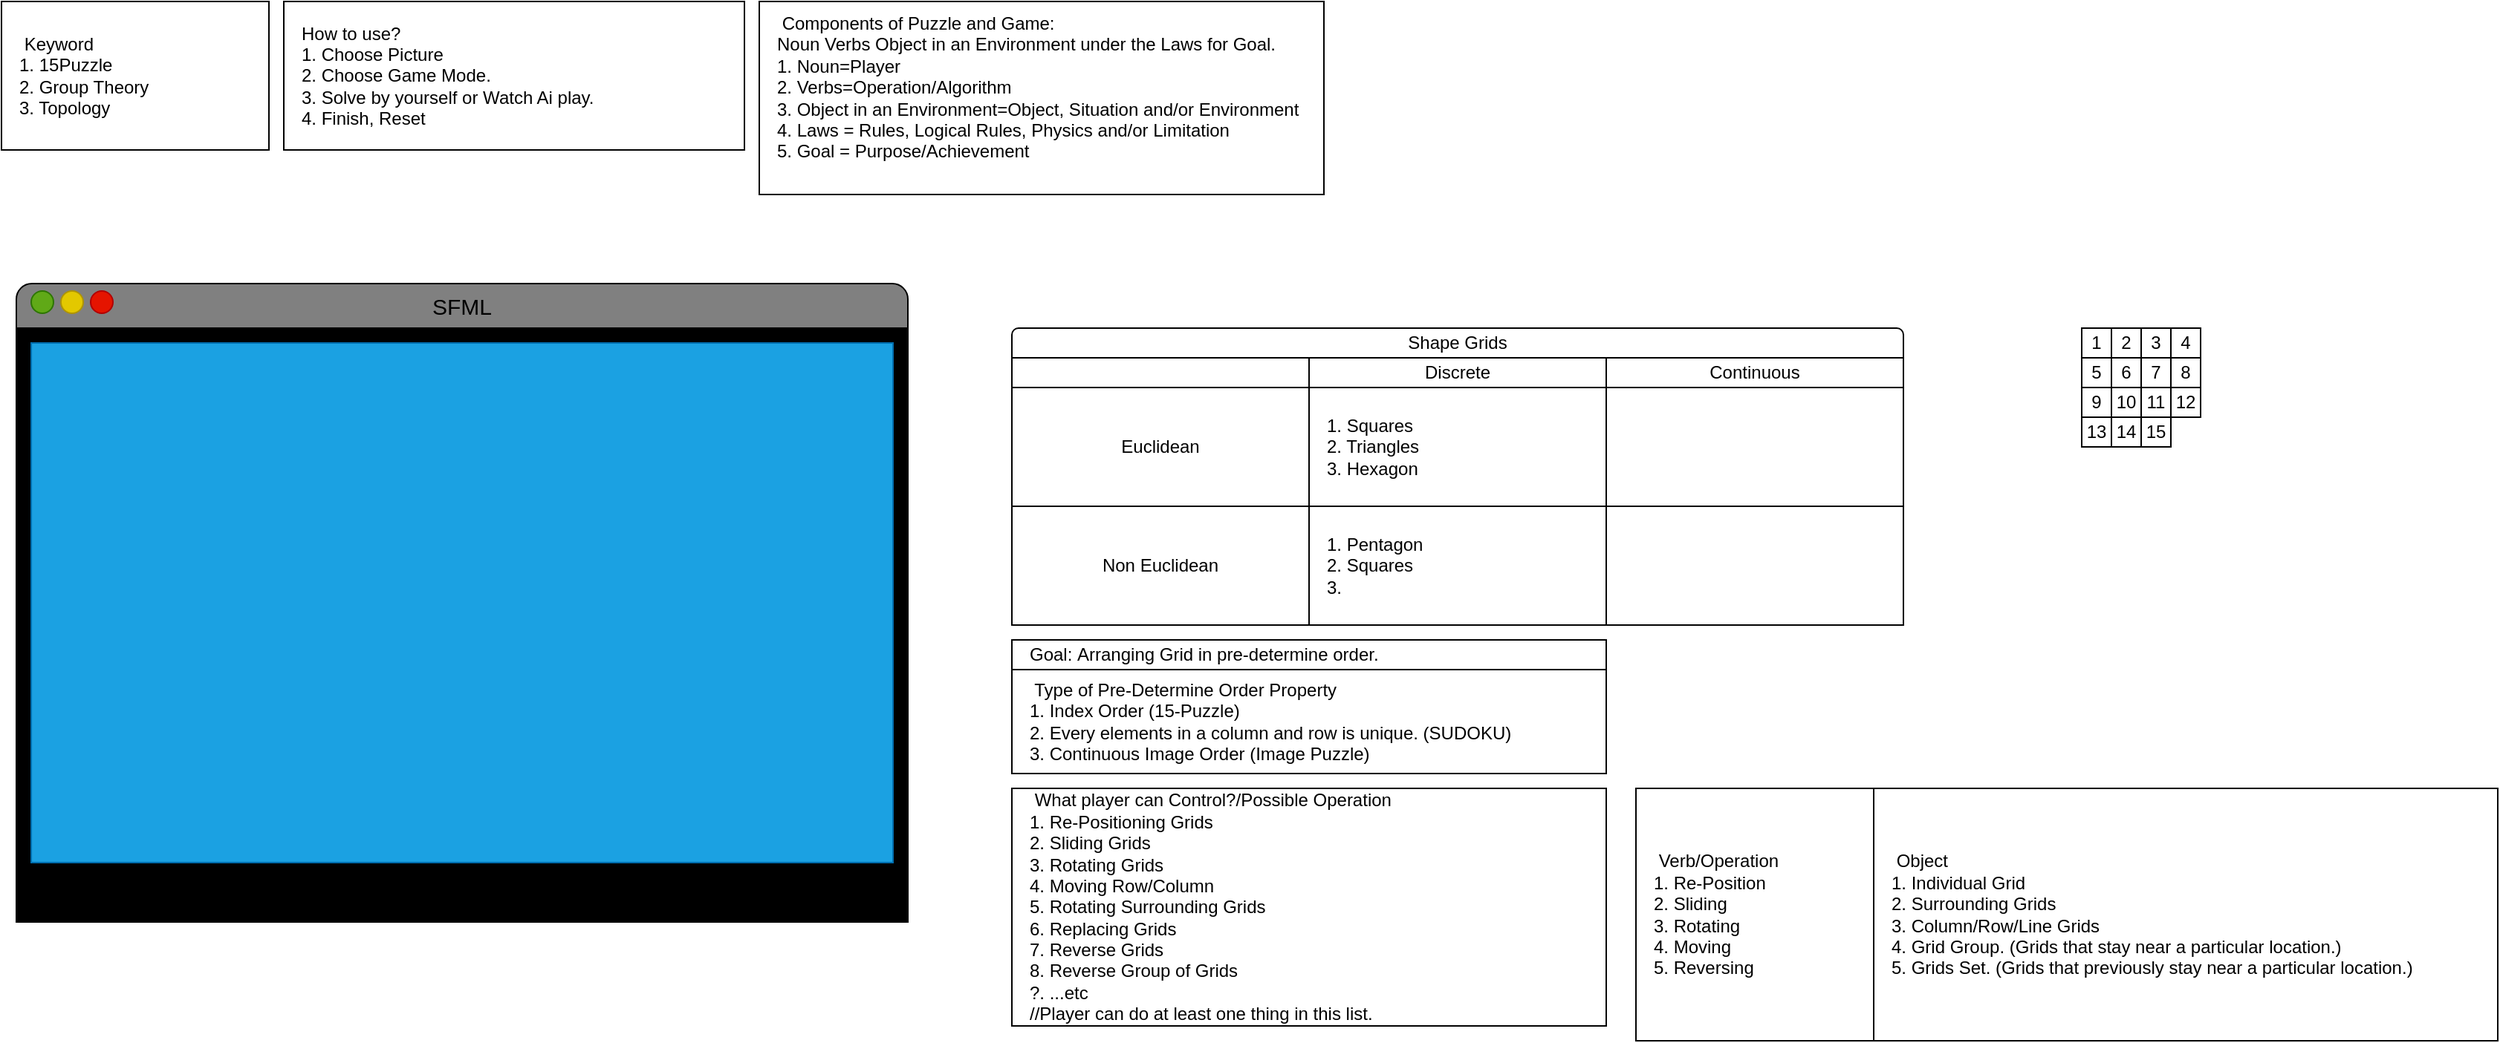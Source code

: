 <mxfile version="17.4.0" type="github">
  <diagram id="6oDgEVkb3G0dYZt31TxD" name="Page-1">
    <mxGraphModel dx="1554" dy="897" grid="1" gridSize="10" guides="1" tooltips="1" connect="1" arrows="1" fold="1" page="1" pageScale="1" pageWidth="850" pageHeight="1100" math="0" shadow="0">
      <root>
        <mxCell id="0" />
        <mxCell id="1" parent="0" />
        <mxCell id="2gLC2EfKz5ei1ZDdkJLl-1" value="&lt;span style=&quot;white-space: pre&quot;&gt; Keyword&lt;br&gt;1. 15Puzzle&lt;br&gt;2. Group Theory&lt;br/&gt;3. Topology&lt;br&gt;&lt;/span&gt;" style="rounded=0;whiteSpace=wrap;html=1;align=left;spacingLeft=10;" parent="1" vertex="1">
          <mxGeometry x="80" y="220" width="180" height="100" as="geometry" />
        </mxCell>
        <mxCell id="2gLC2EfKz5ei1ZDdkJLl-31" value="&lt;span style=&quot;white-space: pre&quot;&gt; What player can Control?/Possible Operation&lt;br&gt;1. Re-Positioning Grids&lt;br&gt;2. Sliding Grids&lt;br&gt;3. Rotating Grids&lt;br&gt;4. Moving Row/Column&lt;br&gt;5. Rotating Surrounding Grids&lt;br&gt;6. Replacing Grids&lt;br&gt;7. Reverse Grids&lt;br&gt;8. Reverse Group of Grids&lt;br&gt;?. ...etc&lt;br&gt;//Player can do at least one thing in this list.&lt;br&gt;&lt;/span&gt;" style="rounded=0;whiteSpace=wrap;html=1;fontSize=12;fillColor=#FFFFFF;align=left;spacingLeft=10;" parent="1" vertex="1">
          <mxGeometry x="760" y="750" width="400" height="160" as="geometry" />
        </mxCell>
        <mxCell id="2gLC2EfKz5ei1ZDdkJLl-32" value="" style="group" parent="1" vertex="1" connectable="0">
          <mxGeometry x="760" y="650" width="400" height="90" as="geometry" />
        </mxCell>
        <mxCell id="2gLC2EfKz5ei1ZDdkJLl-29" value="Goal:&amp;nbsp;Arranging Grid in pre-determine order." style="rounded=0;whiteSpace=wrap;html=1;fontSize=12;fillColor=#FFFFFF;align=left;spacingLeft=10;" parent="2gLC2EfKz5ei1ZDdkJLl-32" vertex="1">
          <mxGeometry width="400" height="20" as="geometry" />
        </mxCell>
        <mxCell id="2gLC2EfKz5ei1ZDdkJLl-30" value="&lt;span style=&quot;white-space: pre&quot;&gt; Type of Pre-Determine Order Property&lt;/span&gt;&lt;br style=&quot;font-size: 12px&quot;&gt;&lt;span style=&quot;white-space: pre&quot;&gt;1. Index Order (15-Puzzle)&lt;/span&gt;&lt;br&gt;&lt;span style=&quot;white-space: pre&quot;&gt;2. Every elements in a column and row is unique. (SUDOKU)&lt;/span&gt;&lt;br style=&quot;font-size: 12px&quot;&gt;&lt;span style=&quot;white-space: pre&quot;&gt;3. Continuous Image Order (Image Puzzle)&lt;br&gt;&lt;/span&gt;" style="rounded=0;whiteSpace=wrap;html=1;fontSize=12;fillColor=#FFFFFF;align=left;spacingLeft=10;" parent="2gLC2EfKz5ei1ZDdkJLl-32" vertex="1">
          <mxGeometry y="20" width="400" height="70" as="geometry" />
        </mxCell>
        <mxCell id="2gLC2EfKz5ei1ZDdkJLl-33" value="" style="group" parent="1" vertex="1" connectable="0">
          <mxGeometry x="760" y="440" width="600" height="200" as="geometry" />
        </mxCell>
        <mxCell id="2gLC2EfKz5ei1ZDdkJLl-28" value="Shape Grids" style="rounded=1;whiteSpace=wrap;html=1;fontSize=12;fillColor=#FFFFFF;spacingTop=-10;" parent="2gLC2EfKz5ei1ZDdkJLl-33" vertex="1">
          <mxGeometry width="600" height="30" as="geometry" />
        </mxCell>
        <mxCell id="2gLC2EfKz5ei1ZDdkJLl-19" value="Discrete" style="rounded=0;whiteSpace=wrap;html=1;fontSize=12;fillColor=#FFFFFF;" parent="2gLC2EfKz5ei1ZDdkJLl-33" vertex="1">
          <mxGeometry x="200" y="20" width="200" height="20" as="geometry" />
        </mxCell>
        <mxCell id="2gLC2EfKz5ei1ZDdkJLl-20" value="Continuous" style="rounded=0;whiteSpace=wrap;html=1;fontSize=12;fillColor=#FFFFFF;" parent="2gLC2EfKz5ei1ZDdkJLl-33" vertex="1">
          <mxGeometry x="400" y="20" width="200" height="20" as="geometry" />
        </mxCell>
        <mxCell id="2gLC2EfKz5ei1ZDdkJLl-21" value="Euclidean" style="rounded=0;whiteSpace=wrap;html=1;fontSize=12;fillColor=#FFFFFF;" parent="2gLC2EfKz5ei1ZDdkJLl-33" vertex="1">
          <mxGeometry y="40" width="200" height="80" as="geometry" />
        </mxCell>
        <mxCell id="2gLC2EfKz5ei1ZDdkJLl-22" value="Non Euclidean" style="rounded=0;whiteSpace=wrap;html=1;fontSize=12;fillColor=#FFFFFF;" parent="2gLC2EfKz5ei1ZDdkJLl-33" vertex="1">
          <mxGeometry y="120" width="200" height="80" as="geometry" />
        </mxCell>
        <mxCell id="2gLC2EfKz5ei1ZDdkJLl-23" value="1. Squares&lt;br style=&quot;font-size: 12px;&quot;&gt;2. Triangles&lt;br style=&quot;font-size: 12px;&quot;&gt;3. Hexagon" style="rounded=0;whiteSpace=wrap;html=1;fontSize=12;fillColor=#FFFFFF;align=left;spacingLeft=10;" parent="2gLC2EfKz5ei1ZDdkJLl-33" vertex="1">
          <mxGeometry x="200" y="40" width="200" height="80" as="geometry" />
        </mxCell>
        <mxCell id="2gLC2EfKz5ei1ZDdkJLl-24" value="1. Pentagon&lt;br style=&quot;font-size: 12px;&quot;&gt;2. Squares&lt;br style=&quot;font-size: 12px;&quot;&gt;3.&amp;nbsp;" style="rounded=0;whiteSpace=wrap;html=1;fontSize=12;fillColor=#FFFFFF;align=left;spacingLeft=10;" parent="2gLC2EfKz5ei1ZDdkJLl-33" vertex="1">
          <mxGeometry x="200" y="120" width="200" height="80" as="geometry" />
        </mxCell>
        <mxCell id="2gLC2EfKz5ei1ZDdkJLl-25" value="" style="rounded=0;whiteSpace=wrap;html=1;fontSize=12;fillColor=#FFFFFF;align=left;spacingLeft=10;" parent="2gLC2EfKz5ei1ZDdkJLl-33" vertex="1">
          <mxGeometry x="400" y="40" width="200" height="80" as="geometry" />
        </mxCell>
        <mxCell id="2gLC2EfKz5ei1ZDdkJLl-26" value="" style="rounded=0;whiteSpace=wrap;html=1;fontSize=12;fillColor=#FFFFFF;align=left;spacingLeft=10;" parent="2gLC2EfKz5ei1ZDdkJLl-33" vertex="1">
          <mxGeometry x="400" y="120" width="200" height="80" as="geometry" />
        </mxCell>
        <mxCell id="2gLC2EfKz5ei1ZDdkJLl-27" value="" style="rounded=0;whiteSpace=wrap;html=1;fontSize=12;fillColor=#FFFFFF;" parent="2gLC2EfKz5ei1ZDdkJLl-33" vertex="1">
          <mxGeometry y="20" width="200" height="20" as="geometry" />
        </mxCell>
        <mxCell id="2gLC2EfKz5ei1ZDdkJLl-34" value="" style="group" parent="1" vertex="1" connectable="0">
          <mxGeometry x="90" y="410" width="600" height="430" as="geometry" />
        </mxCell>
        <mxCell id="2gLC2EfKz5ei1ZDdkJLl-5" value="" style="rounded=1;whiteSpace=wrap;html=1;fillColor=#808080;" parent="2gLC2EfKz5ei1ZDdkJLl-34" vertex="1">
          <mxGeometry width="600" height="70" as="geometry" />
        </mxCell>
        <mxCell id="2gLC2EfKz5ei1ZDdkJLl-2" value="" style="rounded=0;whiteSpace=wrap;html=1;fillColor=#000000;" parent="2gLC2EfKz5ei1ZDdkJLl-34" vertex="1">
          <mxGeometry y="30" width="600" height="400" as="geometry" />
        </mxCell>
        <mxCell id="2gLC2EfKz5ei1ZDdkJLl-6" value="" style="rounded=0;whiteSpace=wrap;html=1;fillColor=#1ba1e2;strokeColor=#006EAF;fontColor=#ffffff;" parent="2gLC2EfKz5ei1ZDdkJLl-34" vertex="1">
          <mxGeometry x="10" y="40" width="580" height="350" as="geometry" />
        </mxCell>
        <mxCell id="2gLC2EfKz5ei1ZDdkJLl-8" value="SFML" style="text;html=1;strokeColor=none;fillColor=none;align=center;verticalAlign=middle;whiteSpace=wrap;rounded=0;fontSize=15;" parent="2gLC2EfKz5ei1ZDdkJLl-34" vertex="1">
          <mxGeometry x="270" width="60" height="30" as="geometry" />
        </mxCell>
        <mxCell id="2gLC2EfKz5ei1ZDdkJLl-9" value="" style="ellipse;whiteSpace=wrap;html=1;aspect=fixed;fillColor=#60a917;fontColor=#ffffff;strokeColor=#2D7600;" parent="2gLC2EfKz5ei1ZDdkJLl-34" vertex="1">
          <mxGeometry x="10" y="5" width="15" height="15" as="geometry" />
        </mxCell>
        <mxCell id="2gLC2EfKz5ei1ZDdkJLl-10" value="" style="ellipse;whiteSpace=wrap;html=1;aspect=fixed;fillColor=#e3c800;fontColor=#000000;strokeColor=#B09500;" parent="2gLC2EfKz5ei1ZDdkJLl-34" vertex="1">
          <mxGeometry x="30" y="5" width="15" height="15" as="geometry" />
        </mxCell>
        <mxCell id="2gLC2EfKz5ei1ZDdkJLl-11" value="" style="ellipse;whiteSpace=wrap;html=1;aspect=fixed;fillColor=#e51400;fontColor=#ffffff;strokeColor=#B20000;" parent="2gLC2EfKz5ei1ZDdkJLl-34" vertex="1">
          <mxGeometry x="50" y="5" width="15" height="15" as="geometry" />
        </mxCell>
        <mxCell id="2gLC2EfKz5ei1ZDdkJLl-61" value="" style="group" parent="1" vertex="1" connectable="0">
          <mxGeometry x="1480" y="440" width="80" height="80" as="geometry" />
        </mxCell>
        <mxCell id="2gLC2EfKz5ei1ZDdkJLl-37" value="1" style="whiteSpace=wrap;html=1;aspect=fixed;fontSize=12;fillColor=#FFFFFF;" parent="2gLC2EfKz5ei1ZDdkJLl-61" vertex="1">
          <mxGeometry width="20" height="20" as="geometry" />
        </mxCell>
        <mxCell id="2gLC2EfKz5ei1ZDdkJLl-39" value="2" style="whiteSpace=wrap;html=1;aspect=fixed;fontSize=12;fillColor=#FFFFFF;" parent="2gLC2EfKz5ei1ZDdkJLl-61" vertex="1">
          <mxGeometry x="20" width="20" height="20" as="geometry" />
        </mxCell>
        <mxCell id="2gLC2EfKz5ei1ZDdkJLl-40" value="3" style="whiteSpace=wrap;html=1;aspect=fixed;fontSize=12;fillColor=#FFFFFF;" parent="2gLC2EfKz5ei1ZDdkJLl-61" vertex="1">
          <mxGeometry x="40" width="20" height="20" as="geometry" />
        </mxCell>
        <mxCell id="2gLC2EfKz5ei1ZDdkJLl-41" value="4" style="whiteSpace=wrap;html=1;aspect=fixed;fontSize=12;fillColor=#FFFFFF;" parent="2gLC2EfKz5ei1ZDdkJLl-61" vertex="1">
          <mxGeometry x="60" width="20" height="20" as="geometry" />
        </mxCell>
        <mxCell id="2gLC2EfKz5ei1ZDdkJLl-42" value="5" style="whiteSpace=wrap;html=1;aspect=fixed;fontSize=12;fillColor=#FFFFFF;" parent="2gLC2EfKz5ei1ZDdkJLl-61" vertex="1">
          <mxGeometry y="20" width="20" height="20" as="geometry" />
        </mxCell>
        <mxCell id="2gLC2EfKz5ei1ZDdkJLl-43" value="6" style="whiteSpace=wrap;html=1;aspect=fixed;fontSize=12;fillColor=#FFFFFF;" parent="2gLC2EfKz5ei1ZDdkJLl-61" vertex="1">
          <mxGeometry x="20" y="20" width="20" height="20" as="geometry" />
        </mxCell>
        <mxCell id="2gLC2EfKz5ei1ZDdkJLl-51" value="7" style="whiteSpace=wrap;html=1;aspect=fixed;fontSize=12;fillColor=#FFFFFF;" parent="2gLC2EfKz5ei1ZDdkJLl-61" vertex="1">
          <mxGeometry x="40" y="20" width="20" height="20" as="geometry" />
        </mxCell>
        <mxCell id="2gLC2EfKz5ei1ZDdkJLl-52" value="8" style="whiteSpace=wrap;html=1;aspect=fixed;fontSize=12;fillColor=#FFFFFF;" parent="2gLC2EfKz5ei1ZDdkJLl-61" vertex="1">
          <mxGeometry x="60" y="20" width="20" height="20" as="geometry" />
        </mxCell>
        <mxCell id="2gLC2EfKz5ei1ZDdkJLl-54" value="15" style="whiteSpace=wrap;html=1;aspect=fixed;fontSize=12;fillColor=#FFFFFF;" parent="2gLC2EfKz5ei1ZDdkJLl-61" vertex="1">
          <mxGeometry x="40" y="60" width="20" height="20" as="geometry" />
        </mxCell>
        <mxCell id="2gLC2EfKz5ei1ZDdkJLl-55" value="14" style="whiteSpace=wrap;html=1;aspect=fixed;fontSize=12;fillColor=#FFFFFF;" parent="2gLC2EfKz5ei1ZDdkJLl-61" vertex="1">
          <mxGeometry x="20" y="60" width="20" height="20" as="geometry" />
        </mxCell>
        <mxCell id="2gLC2EfKz5ei1ZDdkJLl-56" value="13" style="whiteSpace=wrap;html=1;aspect=fixed;fontSize=12;fillColor=#FFFFFF;" parent="2gLC2EfKz5ei1ZDdkJLl-61" vertex="1">
          <mxGeometry y="60" width="20" height="20" as="geometry" />
        </mxCell>
        <mxCell id="2gLC2EfKz5ei1ZDdkJLl-57" value="9" style="whiteSpace=wrap;html=1;aspect=fixed;fontSize=12;fillColor=#FFFFFF;" parent="2gLC2EfKz5ei1ZDdkJLl-61" vertex="1">
          <mxGeometry y="40" width="20" height="20" as="geometry" />
        </mxCell>
        <mxCell id="2gLC2EfKz5ei1ZDdkJLl-58" value="10" style="whiteSpace=wrap;html=1;aspect=fixed;fontSize=12;fillColor=#FFFFFF;" parent="2gLC2EfKz5ei1ZDdkJLl-61" vertex="1">
          <mxGeometry x="20" y="40" width="20" height="20" as="geometry" />
        </mxCell>
        <mxCell id="2gLC2EfKz5ei1ZDdkJLl-59" value="11" style="whiteSpace=wrap;html=1;aspect=fixed;fontSize=12;fillColor=#FFFFFF;" parent="2gLC2EfKz5ei1ZDdkJLl-61" vertex="1">
          <mxGeometry x="40" y="40" width="20" height="20" as="geometry" />
        </mxCell>
        <mxCell id="2gLC2EfKz5ei1ZDdkJLl-60" value="12" style="whiteSpace=wrap;html=1;aspect=fixed;fontSize=12;fillColor=#FFFFFF;" parent="2gLC2EfKz5ei1ZDdkJLl-61" vertex="1">
          <mxGeometry x="60" y="40" width="20" height="20" as="geometry" />
        </mxCell>
        <mxCell id="wigdRvOD5uhrK0sEMZyR-1" value="" style="group" vertex="1" connectable="0" parent="1">
          <mxGeometry x="1180" y="750" width="580" height="170" as="geometry" />
        </mxCell>
        <mxCell id="2gLC2EfKz5ei1ZDdkJLl-36" value="&lt;span style=&quot;white-space: pre&quot;&gt; Verb/Operation&lt;br&gt;1. Re-Position&lt;br&gt;2. Sliding&lt;br&gt;3. Rotating&lt;br&gt;4. Moving&lt;br&gt;5. Reversing&lt;br&gt;&lt;/span&gt;" style="rounded=0;whiteSpace=wrap;html=1;fontSize=12;fillColor=#FFFFFF;align=left;spacingLeft=10;" parent="wigdRvOD5uhrK0sEMZyR-1" vertex="1">
          <mxGeometry width="160" height="170" as="geometry" />
        </mxCell>
        <mxCell id="2gLC2EfKz5ei1ZDdkJLl-38" value="&lt;span style=&quot;white-space: pre&quot;&gt;&lt;span style=&quot;white-space: pre&quot;&gt; Object&lt;br&gt;&lt;/span&gt;1. Individual Grid&lt;br&gt;2. Surrounding Grids&lt;br&gt;3. &lt;/span&gt;&lt;span style=&quot;white-space: pre&quot;&gt;Column/Row/Line Grids&lt;/span&gt;&lt;br&gt;&lt;span style=&quot;white-space: pre&quot;&gt;4. Grid Group. (Grids that stay near a particular location.)&lt;/span&gt;&lt;br&gt;&lt;span style=&quot;white-space: pre&quot;&gt;5. Grids Set. (Grids that previously stay near a particular location.)&lt;br&gt;&lt;/span&gt;" style="rounded=0;whiteSpace=wrap;html=1;fontSize=12;fillColor=#FFFFFF;align=left;spacingLeft=10;" parent="wigdRvOD5uhrK0sEMZyR-1" vertex="1">
          <mxGeometry x="160" width="420" height="170" as="geometry" />
        </mxCell>
        <mxCell id="wigdRvOD5uhrK0sEMZyR-2" value="&lt;span&gt;	How to use?&lt;br&gt;1. Choose Picture&lt;br&gt;2. Choose Game Mode.&lt;br&gt;3. Solve by yourself or Watch Ai play.&lt;br&gt;4. Finish, Reset&lt;br&gt;&lt;/span&gt;" style="rounded=0;whiteSpace=wrap;html=1;align=left;spacingLeft=10;" vertex="1" parent="1">
          <mxGeometry x="270" y="220" width="310" height="100" as="geometry" />
        </mxCell>
        <mxCell id="wigdRvOD5uhrK0sEMZyR-3" value="&lt;span style=&quot;white-space: pre&quot;&gt;	Components of Puzzle and Game:&lt;br&gt;Noun Verbs Object in an Environment under the Laws for Goal.&lt;br&gt;1. Noun=Player&lt;br&gt;2. Verbs=Operation/Algorithm&lt;br&gt;3. Object in an Environment=Object, Situation and/or Environment&lt;br&gt;4. Laws = Rules, Logical Rules, Physics and/or Limitation&lt;br&gt;5. Goal = Purpose/Achievement&lt;br&gt;&lt;br&gt;&lt;/span&gt;" style="rounded=0;whiteSpace=wrap;html=1;align=left;spacingLeft=10;" vertex="1" parent="1">
          <mxGeometry x="590" y="220" width="380" height="130" as="geometry" />
        </mxCell>
      </root>
    </mxGraphModel>
  </diagram>
</mxfile>

